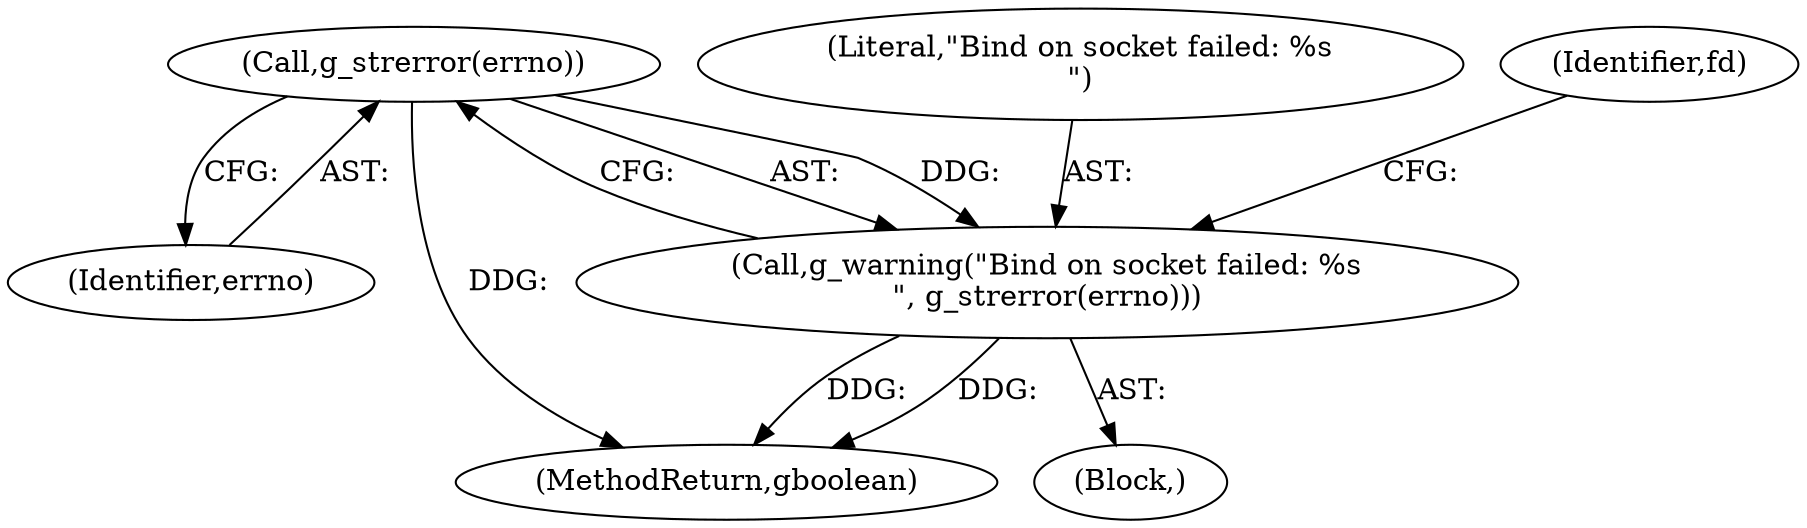 digraph "0_lxde_f99163c6ff8b2f57c5f37b1ce5d62cf7450d4648@API" {
"1000200" [label="(Call,g_strerror(errno))"];
"1000198" [label="(Call,g_warning(\"Bind on socket failed: %s\n\", g_strerror(errno)))"];
"1000201" [label="(Identifier,errno)"];
"1000197" [label="(Block,)"];
"1000198" [label="(Call,g_warning(\"Bind on socket failed: %s\n\", g_strerror(errno)))"];
"1000339" [label="(MethodReturn,gboolean)"];
"1000199" [label="(Literal,\"Bind on socket failed: %s\n\")"];
"1000203" [label="(Identifier,fd)"];
"1000200" [label="(Call,g_strerror(errno))"];
"1000200" -> "1000198"  [label="AST: "];
"1000200" -> "1000201"  [label="CFG: "];
"1000201" -> "1000200"  [label="AST: "];
"1000198" -> "1000200"  [label="CFG: "];
"1000200" -> "1000339"  [label="DDG: "];
"1000200" -> "1000198"  [label="DDG: "];
"1000198" -> "1000197"  [label="AST: "];
"1000199" -> "1000198"  [label="AST: "];
"1000203" -> "1000198"  [label="CFG: "];
"1000198" -> "1000339"  [label="DDG: "];
"1000198" -> "1000339"  [label="DDG: "];
}
